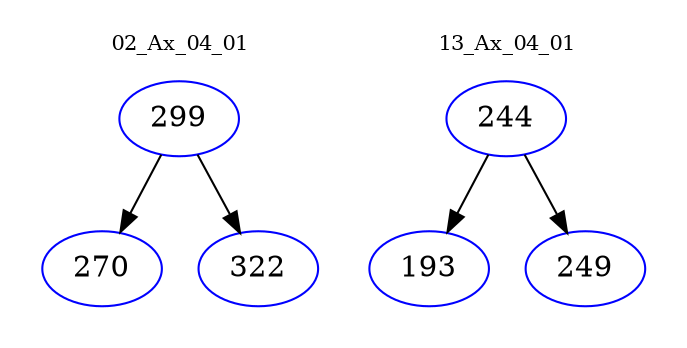 digraph{
subgraph cluster_0 {
color = white
label = "02_Ax_04_01";
fontsize=10;
T0_299 [label="299", color="blue"]
T0_299 -> T0_270 [color="black"]
T0_270 [label="270", color="blue"]
T0_299 -> T0_322 [color="black"]
T0_322 [label="322", color="blue"]
}
subgraph cluster_1 {
color = white
label = "13_Ax_04_01";
fontsize=10;
T1_244 [label="244", color="blue"]
T1_244 -> T1_193 [color="black"]
T1_193 [label="193", color="blue"]
T1_244 -> T1_249 [color="black"]
T1_249 [label="249", color="blue"]
}
}
